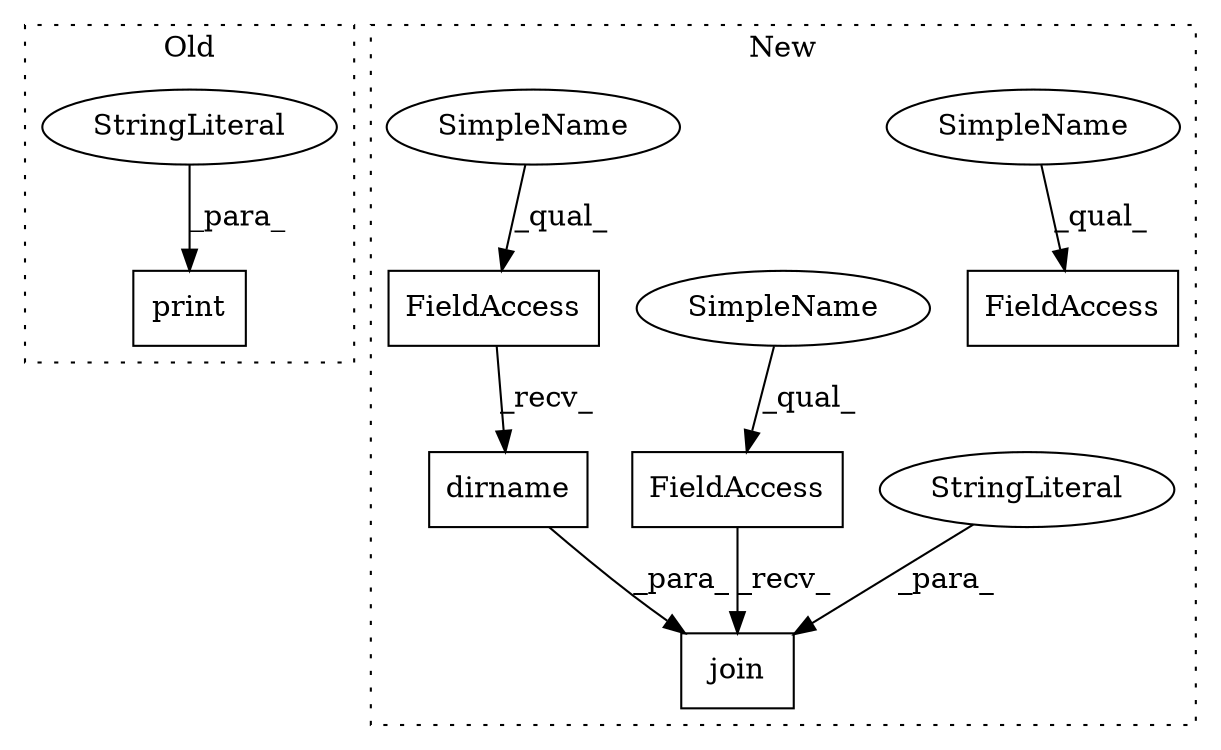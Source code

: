 digraph G {
subgraph cluster0 {
1 [label="print" a="32" s="270,295" l="6,1" shape="box"];
6 [label="StringLiteral" a="45" s="276" l="19" shape="ellipse"];
label = "Old";
style="dotted";
}
subgraph cluster1 {
2 [label="dirname" a="32" s="458,474" l="8,1" shape="box"];
3 [label="FieldAccess" a="22" s="450" l="7" shape="box"];
4 [label="FieldAccess" a="22" s="497" l="7" shape="box"];
5 [label="FieldAccess" a="22" s="434" l="7" shape="box"];
7 [label="join" a="32" s="505,541" l="5,1" shape="box"];
8 [label="StringLiteral" a="45" s="519" l="22" shape="ellipse"];
9 [label="SimpleName" a="42" s="434" l="2" shape="ellipse"];
10 [label="SimpleName" a="42" s="497" l="2" shape="ellipse"];
11 [label="SimpleName" a="42" s="450" l="2" shape="ellipse"];
label = "New";
style="dotted";
}
2 -> 7 [label="_para_"];
3 -> 2 [label="_recv_"];
4 -> 7 [label="_recv_"];
6 -> 1 [label="_para_"];
8 -> 7 [label="_para_"];
9 -> 5 [label="_qual_"];
10 -> 4 [label="_qual_"];
11 -> 3 [label="_qual_"];
}